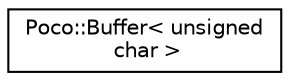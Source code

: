 digraph "Graphical Class Hierarchy"
{
 // LATEX_PDF_SIZE
  edge [fontname="Helvetica",fontsize="10",labelfontname="Helvetica",labelfontsize="10"];
  node [fontname="Helvetica",fontsize="10",shape=record];
  rankdir="LR";
  Node0 [label="Poco::Buffer\< unsigned\l char \>",height=0.2,width=0.4,color="black", fillcolor="white", style="filled",URL="$classPoco_1_1Buffer.html",tooltip=" "];
}
